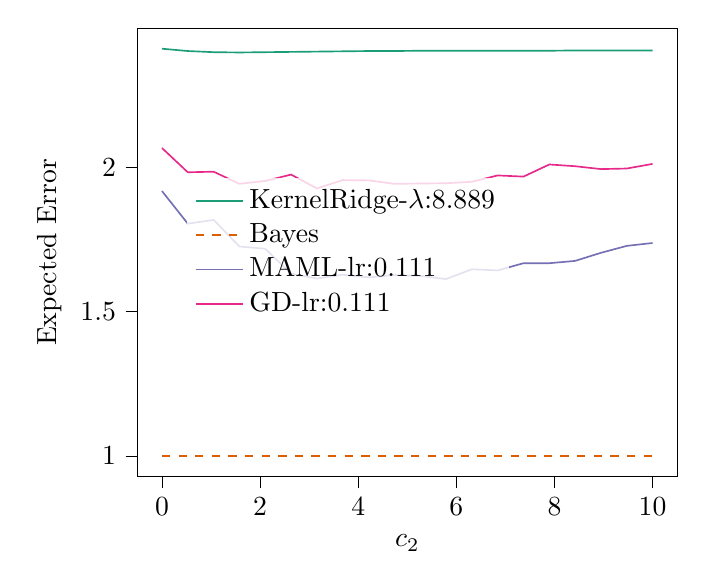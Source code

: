 % This file was created with tikzplotlib v0.10.1.
\begin{tikzpicture}

\definecolor{chocolate217952}{RGB}{217,95,2}
\definecolor{darkcyan27158119}{RGB}{27,158,119}
\definecolor{darkgray176}{RGB}{176,176,176}
\definecolor{deeppink23141138}{RGB}{231,41,138}
\definecolor{lightslategray117112179}{RGB}{117,112,179}

\begin{axis}[
legend cell align={left},
legend style={fill opacity=0.8, draw opacity=1, text opacity=1, at={(0.09,0.5)}, anchor=west, draw=none},
tick align=outside,
tick pos=left,
x grid style={darkgray176},
xlabel={\(\displaystyle c_{2}\)},
xmin=-0.499, xmax=10.5,
xtick style={color=black},
y grid style={darkgray176},
ylabel={Expected Error},
ymin=0.929, ymax=2.482,
ytick style={color=black}
]
\addplot [semithick, darkcyan27158119]
table {%
0.001 2.411
0.527 2.403
1.054 2.399
1.58 2.398
2.106 2.399
2.632 2.4
3.159 2.401
3.685 2.402
4.211 2.403
4.737 2.403
5.264 2.404
5.79 2.404
6.316 2.404
6.842 2.404
7.369 2.404
7.895 2.404
8.421 2.405
8.947 2.405
9.474 2.405
10 2.405
};
\addlegendentry{KernelRidge-$\lambda$:8.889}
\addplot [semithick, chocolate217952, dashed]
table {%
0.001 1.0
0.527 1.0
1.054 1.0
1.58 1.0
2.106 1.0
2.632 1.0
3.159 1.0
3.685 1.0
4.211 1.0
4.737 1.0
5.264 1.0
5.79 1.0
6.316 1.0
6.842 1.0
7.369 1.0
7.895 1.0
8.421 1.0
8.947 1.0
9.474 1.0
10 1.0
};
\addlegendentry{Bayes}
\addplot [semithick, lightslategray117112179]
table {%
0.001 1.918
0.527 1.805
1.054 1.818
1.58 1.726
2.106 1.718
2.632 1.632
3.159 1.615
3.685 1.628
4.211 1.619
4.737 1.627
5.264 1.624
5.79 1.613
6.316 1.647
6.842 1.643
7.369 1.668
7.895 1.668
8.421 1.676
8.947 1.704
9.474 1.728
10 1.738
};
\addlegendentry{MAML-lr:0.111}
\addplot [semithick, deeppink23141138]
table {%
0.001 2.067
0.527 1.983
1.054 1.985
1.58 1.943
2.106 1.953
2.632 1.975
3.159 1.927
3.685 1.956
4.211 1.955
4.737 1.943
5.264 1.944
5.79 1.945
6.316 1.95
6.842 1.972
7.369 1.968
7.895 2.01
8.421 2.004
8.947 1.994
9.474 1.996
10 2.012
};
\addlegendentry{GD-lr:0.111}
\end{axis}

\end{tikzpicture}
